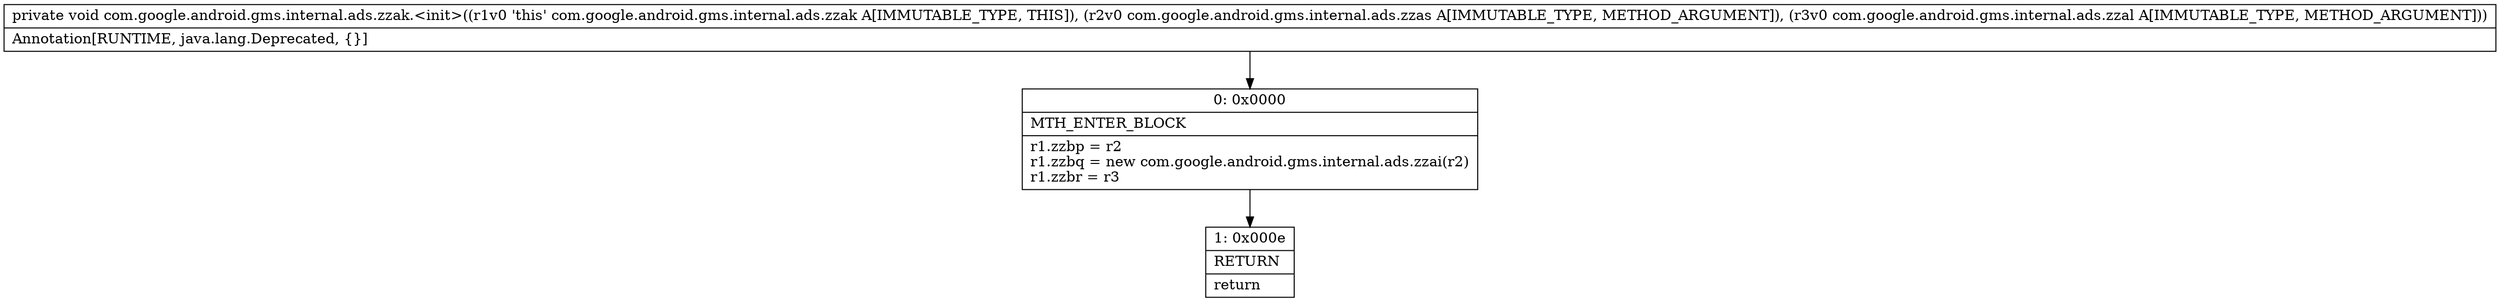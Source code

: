 digraph "CFG forcom.google.android.gms.internal.ads.zzak.\<init\>(Lcom\/google\/android\/gms\/internal\/ads\/zzas;Lcom\/google\/android\/gms\/internal\/ads\/zzal;)V" {
Node_0 [shape=record,label="{0\:\ 0x0000|MTH_ENTER_BLOCK\l|r1.zzbp = r2\lr1.zzbq = new com.google.android.gms.internal.ads.zzai(r2)\lr1.zzbr = r3\l}"];
Node_1 [shape=record,label="{1\:\ 0x000e|RETURN\l|return\l}"];
MethodNode[shape=record,label="{private void com.google.android.gms.internal.ads.zzak.\<init\>((r1v0 'this' com.google.android.gms.internal.ads.zzak A[IMMUTABLE_TYPE, THIS]), (r2v0 com.google.android.gms.internal.ads.zzas A[IMMUTABLE_TYPE, METHOD_ARGUMENT]), (r3v0 com.google.android.gms.internal.ads.zzal A[IMMUTABLE_TYPE, METHOD_ARGUMENT]))  | Annotation[RUNTIME, java.lang.Deprecated, \{\}]\l}"];
MethodNode -> Node_0;
Node_0 -> Node_1;
}

